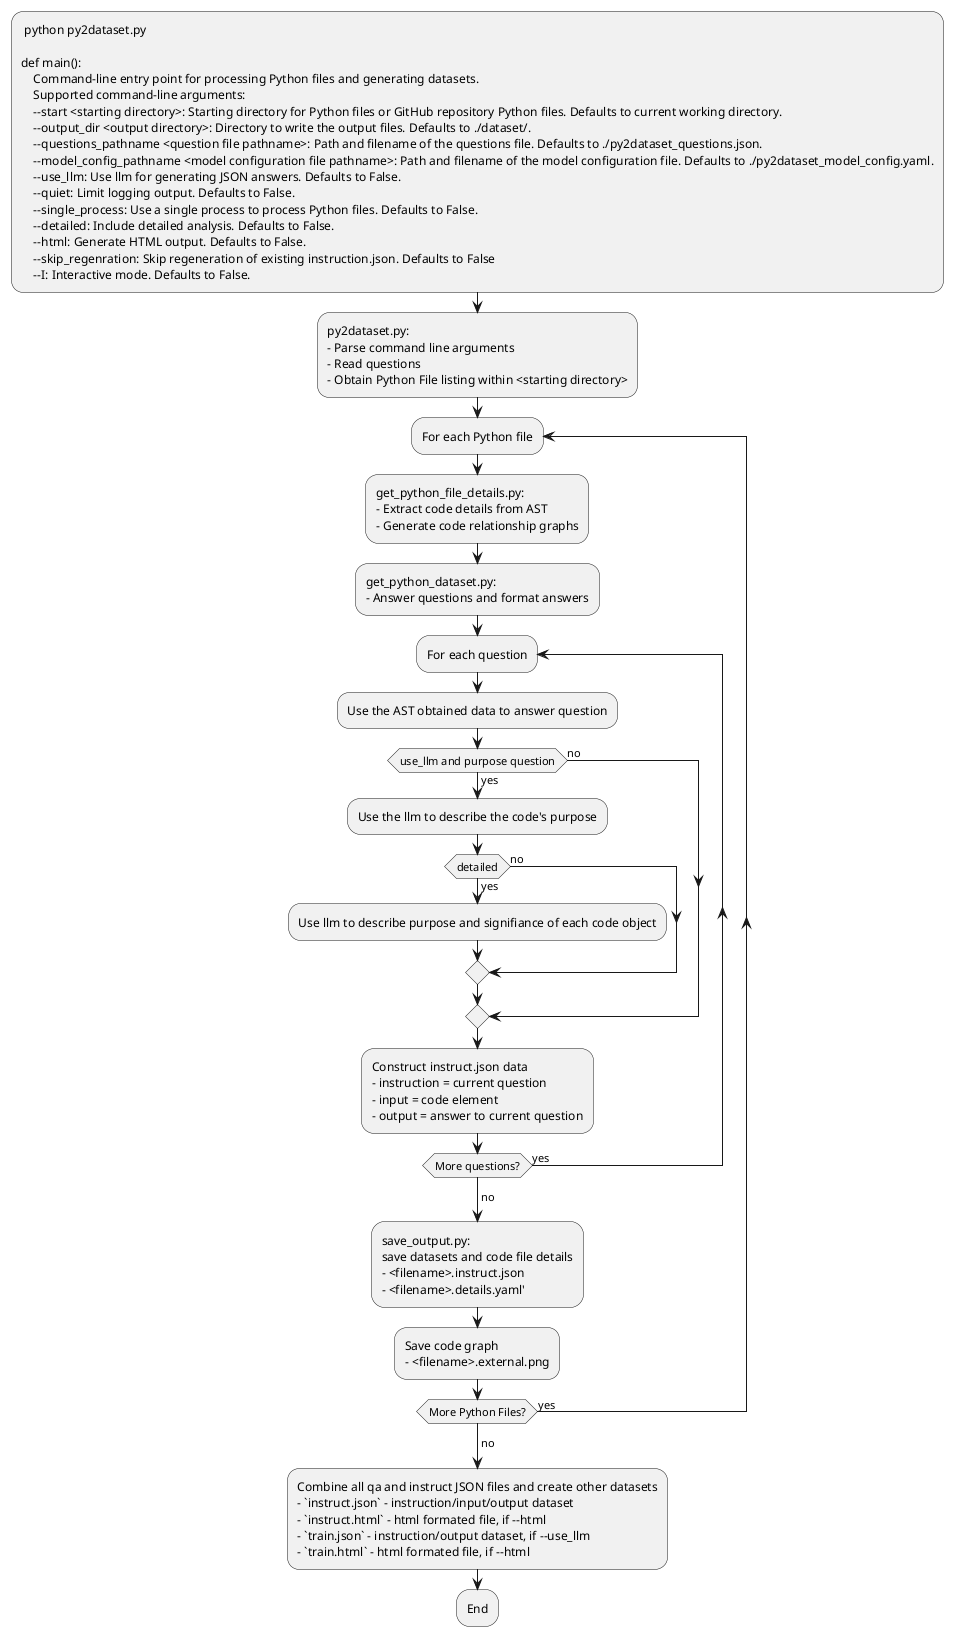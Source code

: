 @startuml
'Used to create py2dataset.png from https://www.plantuml.com/plantuml/uml'
: python py2dataset.py 

def main():
    Command-line entry point for processing Python files and generating datasets.
    Supported command-line arguments:
    --start <starting directory>: Starting directory for Python files or GitHub repository Python files. Defaults to current working directory.
    --output_dir <output directory>: Directory to write the output files. Defaults to ./dataset/.
    --questions_pathname <question file pathname>: Path and filename of the questions file. Defaults to ./py2dataset_questions.json.
    --model_config_pathname <model configuration file pathname>: Path and filename of the model configuration file. Defaults to ./py2dataset_model_config.yaml.
    --use_llm: Use llm for generating JSON answers. Defaults to False.
    --quiet: Limit logging output. Defaults to False.
    --single_process: Use a single process to process Python files. Defaults to False.
    --detailed: Include detailed analysis. Defaults to False.
    --html: Generate HTML output. Defaults to False.
    --skip_regenration: Skip regeneration of existing instruction.json. Defaults to False
    --I: Interactive mode. Defaults to False.;

:py2dataset.py:
- Parse command line arguments
- Read questions
- Obtain Python File listing within <starting directory>;

Repeat :For each Python file;

:get_python_file_details.py:
- Extract code details from AST
- Generate code relationship graphs;
:get_python_dataset.py: 
- Answer questions and format answers;

Repeat :For each question;
:Use the AST obtained data to answer question;
if (use_llm and purpose question) then (yes)
  :Use the llm to describe the code's purpose;
  if (detailed) then (yes)
    :Use llm to describe purpose and signifiance of each code object;
  else (no)
  endif
else (no)
endif
     
:Construct instruct.json data
- instruction = current question
- input = code element
- output = answer to current question;

Repeat while (More questions?) is (yes)
->no;

:save_output.py:
save datasets and code file details
- <filename>.instruct.json
- <filename>.details.yaml';

:Save code graph
- <filename>.external.png;

Repeat while (More Python Files?) is (yes)
->no;

:Combine all qa and instruct JSON files and create other datasets
- `instruct.json` - instruction/input/output dataset
- `instruct.html` - html formated file, if --html
- `train.json` - instruction/output dataset, if --use_llm
- `train.html` - html formated file, if --html;

:End;

@enduml